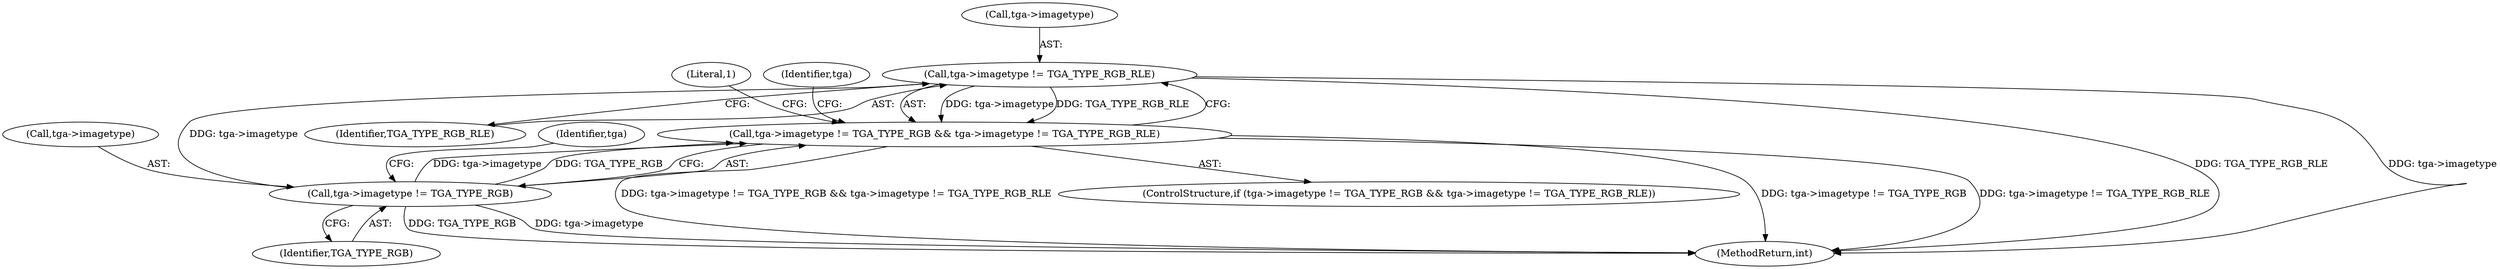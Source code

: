 digraph "0_libgd_fb0e0cce0b9f25389ab56604c3547351617e1415@pointer" {
"1000192" [label="(Call,tga->imagetype != TGA_TYPE_RGB_RLE)"];
"1000187" [label="(Call,tga->imagetype != TGA_TYPE_RGB)"];
"1000186" [label="(Call,tga->imagetype != TGA_TYPE_RGB && tga->imagetype != TGA_TYPE_RGB_RLE)"];
"1000191" [label="(Identifier,TGA_TYPE_RGB)"];
"1000199" [label="(Literal,1)"];
"1000196" [label="(Identifier,TGA_TYPE_RGB_RLE)"];
"1000193" [label="(Call,tga->imagetype)"];
"1000186" [label="(Call,tga->imagetype != TGA_TYPE_RGB && tga->imagetype != TGA_TYPE_RGB_RLE)"];
"1000487" [label="(MethodReturn,int)"];
"1000187" [label="(Call,tga->imagetype != TGA_TYPE_RGB)"];
"1000194" [label="(Identifier,tga)"];
"1000185" [label="(ControlStructure,if (tga->imagetype != TGA_TYPE_RGB && tga->imagetype != TGA_TYPE_RGB_RLE))"];
"1000202" [label="(Identifier,tga)"];
"1000188" [label="(Call,tga->imagetype)"];
"1000192" [label="(Call,tga->imagetype != TGA_TYPE_RGB_RLE)"];
"1000192" -> "1000186"  [label="AST: "];
"1000192" -> "1000196"  [label="CFG: "];
"1000193" -> "1000192"  [label="AST: "];
"1000196" -> "1000192"  [label="AST: "];
"1000186" -> "1000192"  [label="CFG: "];
"1000192" -> "1000487"  [label="DDG: tga->imagetype"];
"1000192" -> "1000487"  [label="DDG: TGA_TYPE_RGB_RLE"];
"1000192" -> "1000186"  [label="DDG: tga->imagetype"];
"1000192" -> "1000186"  [label="DDG: TGA_TYPE_RGB_RLE"];
"1000187" -> "1000192"  [label="DDG: tga->imagetype"];
"1000187" -> "1000186"  [label="AST: "];
"1000187" -> "1000191"  [label="CFG: "];
"1000188" -> "1000187"  [label="AST: "];
"1000191" -> "1000187"  [label="AST: "];
"1000194" -> "1000187"  [label="CFG: "];
"1000186" -> "1000187"  [label="CFG: "];
"1000187" -> "1000487"  [label="DDG: tga->imagetype"];
"1000187" -> "1000487"  [label="DDG: TGA_TYPE_RGB"];
"1000187" -> "1000186"  [label="DDG: tga->imagetype"];
"1000187" -> "1000186"  [label="DDG: TGA_TYPE_RGB"];
"1000186" -> "1000185"  [label="AST: "];
"1000199" -> "1000186"  [label="CFG: "];
"1000202" -> "1000186"  [label="CFG: "];
"1000186" -> "1000487"  [label="DDG: tga->imagetype != TGA_TYPE_RGB && tga->imagetype != TGA_TYPE_RGB_RLE"];
"1000186" -> "1000487"  [label="DDG: tga->imagetype != TGA_TYPE_RGB"];
"1000186" -> "1000487"  [label="DDG: tga->imagetype != TGA_TYPE_RGB_RLE"];
}
